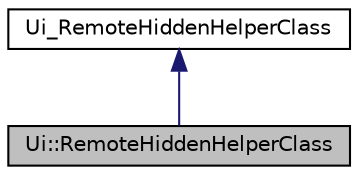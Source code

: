 digraph "Ui::RemoteHiddenHelperClass"
{
  edge [fontname="Helvetica",fontsize="10",labelfontname="Helvetica",labelfontsize="10"];
  node [fontname="Helvetica",fontsize="10",shape=record];
  Node0 [label="Ui::RemoteHiddenHelperClass",height=0.2,width=0.4,color="black", fillcolor="grey75", style="filled", fontcolor="black"];
  Node1 -> Node0 [dir="back",color="midnightblue",fontsize="10",style="solid",fontname="Helvetica"];
  Node1 [label="Ui_RemoteHiddenHelperClass",height=0.2,width=0.4,color="black", fillcolor="white", style="filled",URL="$class_ui___remote_hidden_helper_class.html"];
}
